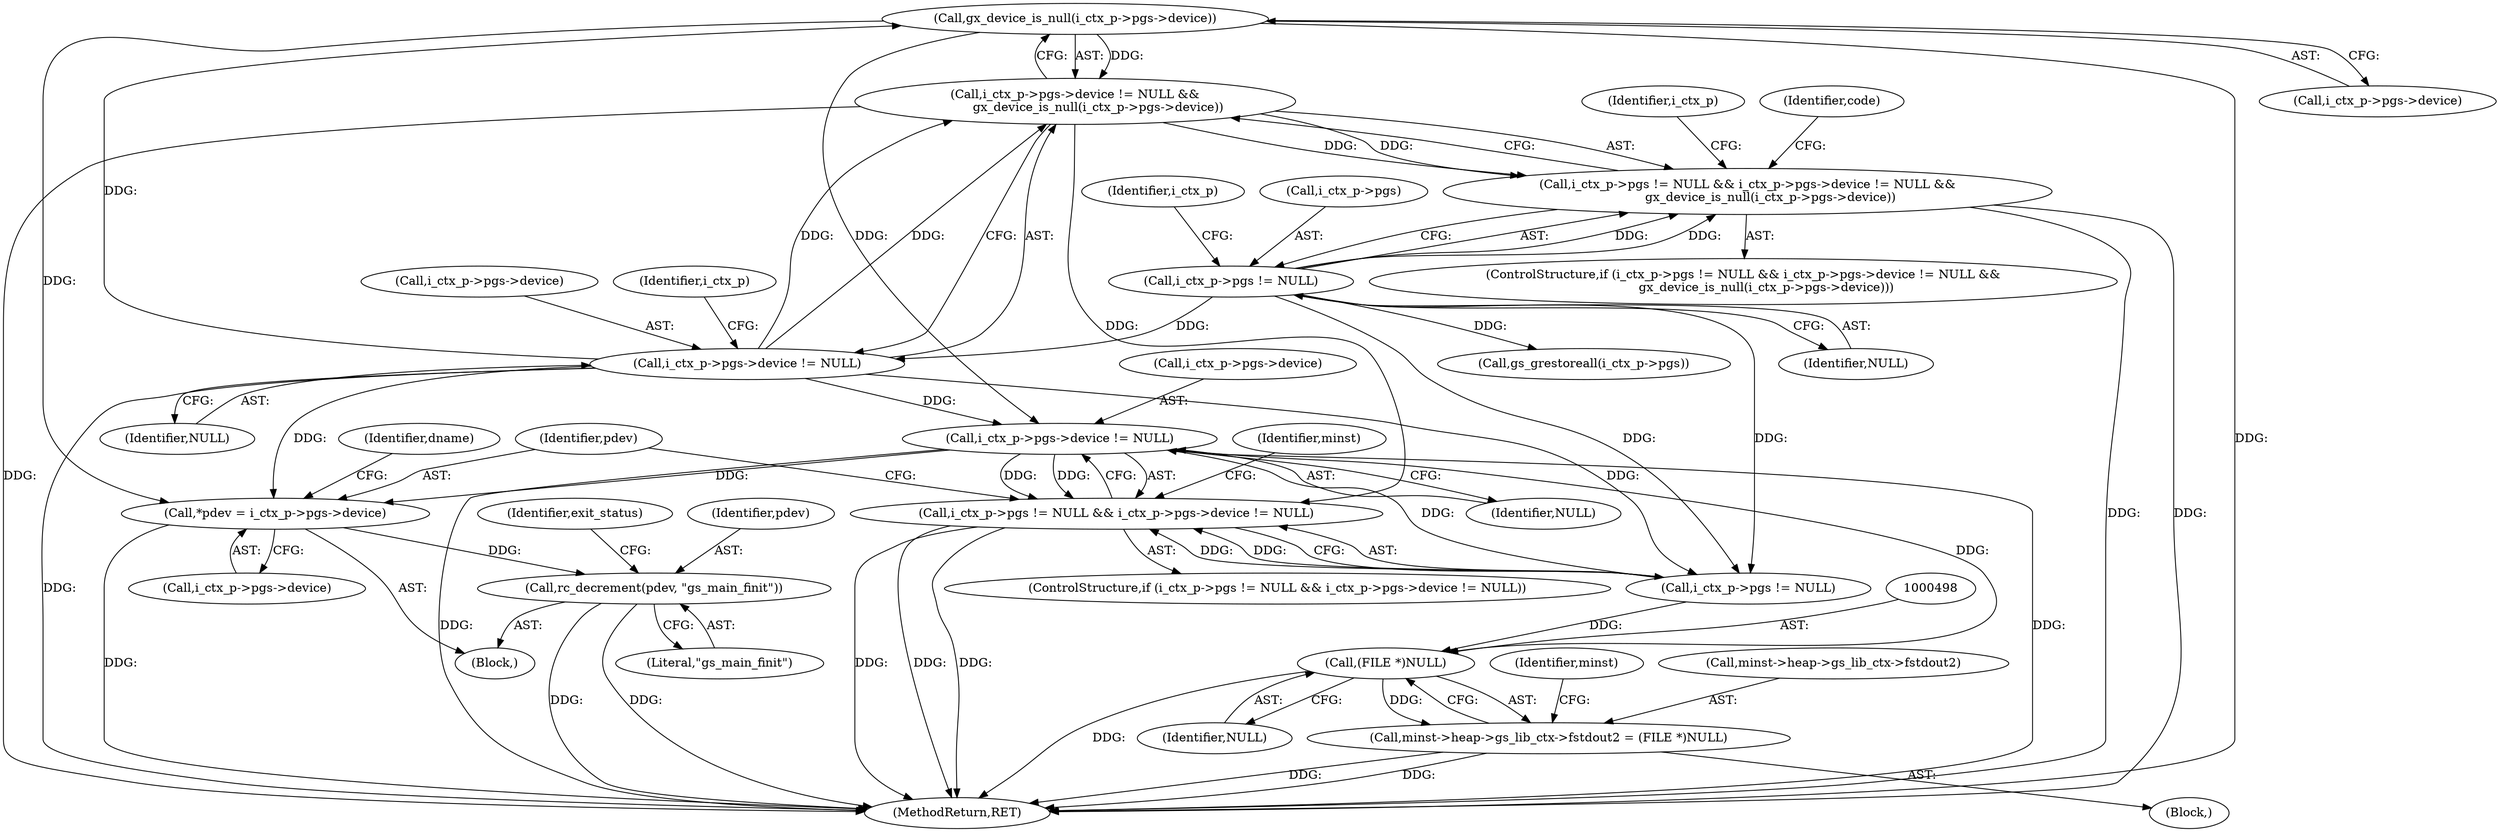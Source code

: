 digraph "0_ghostscript_241d91112771a6104de10b3948c3f350d6690c1d@pointer" {
"1000253" [label="(Call,gx_device_is_null(i_ctx_p->pgs->device))"];
"1000246" [label="(Call,i_ctx_p->pgs->device != NULL)"];
"1000240" [label="(Call,i_ctx_p->pgs != NULL)"];
"1000245" [label="(Call,i_ctx_p->pgs->device != NULL &&\n            gx_device_is_null(i_ctx_p->pgs->device))"];
"1000239" [label="(Call,i_ctx_p->pgs != NULL && i_ctx_p->pgs->device != NULL &&\n            gx_device_is_null(i_ctx_p->pgs->device))"];
"1000274" [label="(Call,i_ctx_p->pgs != NULL && i_ctx_p->pgs->device != NULL)"];
"1000280" [label="(Call,i_ctx_p->pgs->device != NULL)"];
"1000289" [label="(Call,*pdev = i_ctx_p->pgs->device)"];
"1000349" [label="(Call,rc_decrement(pdev, \"gs_main_finit\"))"];
"1000497" [label="(Call,(FILE *)NULL)"];
"1000489" [label="(Call,minst->heap->gs_lib_ctx->fstdout2 = (FILE *)NULL)"];
"1000249" [label="(Identifier,i_ctx_p)"];
"1000497" [label="(Call,(FILE *)NULL)"];
"1000274" [label="(Call,i_ctx_p->pgs != NULL && i_ctx_p->pgs->device != NULL)"];
"1000247" [label="(Call,i_ctx_p->pgs->device)"];
"1000277" [label="(Identifier,i_ctx_p)"];
"1000504" [label="(Identifier,minst)"];
"1000355" [label="(Identifier,exit_status)"];
"1000244" [label="(Identifier,NULL)"];
"1000291" [label="(Call,i_ctx_p->pgs->device)"];
"1000298" [label="(Identifier,dname)"];
"1000286" [label="(Identifier,NULL)"];
"1000275" [label="(Call,i_ctx_p->pgs != NULL)"];
"1000564" [label="(MethodReturn,RET)"];
"1000253" [label="(Call,gx_device_is_null(i_ctx_p->pgs->device))"];
"1000256" [label="(Identifier,i_ctx_p)"];
"1000240" [label="(Call,i_ctx_p->pgs != NULL)"];
"1000480" [label="(Block,)"];
"1000254" [label="(Call,i_ctx_p->pgs->device)"];
"1000262" [label="(Identifier,code)"];
"1000281" [label="(Call,i_ctx_p->pgs->device)"];
"1000263" [label="(Call,gs_grestoreall(i_ctx_p->pgs))"];
"1000241" [label="(Call,i_ctx_p->pgs)"];
"1000489" [label="(Call,minst->heap->gs_lib_ctx->fstdout2 = (FILE *)NULL)"];
"1000349" [label="(Call,rc_decrement(pdev, \"gs_main_finit\"))"];
"1000246" [label="(Call,i_ctx_p->pgs->device != NULL)"];
"1000287" [label="(Block,)"];
"1000238" [label="(ControlStructure,if (i_ctx_p->pgs != NULL && i_ctx_p->pgs->device != NULL &&\n            gx_device_is_null(i_ctx_p->pgs->device)))"];
"1000350" [label="(Identifier,pdev)"];
"1000239" [label="(Call,i_ctx_p->pgs != NULL && i_ctx_p->pgs->device != NULL &&\n            gx_device_is_null(i_ctx_p->pgs->device))"];
"1000499" [label="(Identifier,NULL)"];
"1000273" [label="(ControlStructure,if (i_ctx_p->pgs != NULL && i_ctx_p->pgs->device != NULL))"];
"1000280" [label="(Call,i_ctx_p->pgs->device != NULL)"];
"1000289" [label="(Call,*pdev = i_ctx_p->pgs->device)"];
"1000364" [label="(Identifier,minst)"];
"1000245" [label="(Call,i_ctx_p->pgs->device != NULL &&\n            gx_device_is_null(i_ctx_p->pgs->device))"];
"1000252" [label="(Identifier,NULL)"];
"1000351" [label="(Literal,\"gs_main_finit\")"];
"1000490" [label="(Call,minst->heap->gs_lib_ctx->fstdout2)"];
"1000290" [label="(Identifier,pdev)"];
"1000253" -> "1000245"  [label="AST: "];
"1000253" -> "1000254"  [label="CFG: "];
"1000254" -> "1000253"  [label="AST: "];
"1000245" -> "1000253"  [label="CFG: "];
"1000253" -> "1000564"  [label="DDG: "];
"1000253" -> "1000245"  [label="DDG: "];
"1000246" -> "1000253"  [label="DDG: "];
"1000253" -> "1000280"  [label="DDG: "];
"1000253" -> "1000289"  [label="DDG: "];
"1000246" -> "1000245"  [label="AST: "];
"1000246" -> "1000252"  [label="CFG: "];
"1000247" -> "1000246"  [label="AST: "];
"1000252" -> "1000246"  [label="AST: "];
"1000256" -> "1000246"  [label="CFG: "];
"1000245" -> "1000246"  [label="CFG: "];
"1000246" -> "1000564"  [label="DDG: "];
"1000246" -> "1000245"  [label="DDG: "];
"1000246" -> "1000245"  [label="DDG: "];
"1000240" -> "1000246"  [label="DDG: "];
"1000246" -> "1000275"  [label="DDG: "];
"1000246" -> "1000280"  [label="DDG: "];
"1000246" -> "1000289"  [label="DDG: "];
"1000240" -> "1000239"  [label="AST: "];
"1000240" -> "1000244"  [label="CFG: "];
"1000241" -> "1000240"  [label="AST: "];
"1000244" -> "1000240"  [label="AST: "];
"1000249" -> "1000240"  [label="CFG: "];
"1000239" -> "1000240"  [label="CFG: "];
"1000240" -> "1000239"  [label="DDG: "];
"1000240" -> "1000239"  [label="DDG: "];
"1000240" -> "1000263"  [label="DDG: "];
"1000240" -> "1000275"  [label="DDG: "];
"1000240" -> "1000275"  [label="DDG: "];
"1000245" -> "1000239"  [label="AST: "];
"1000239" -> "1000245"  [label="CFG: "];
"1000245" -> "1000564"  [label="DDG: "];
"1000245" -> "1000239"  [label="DDG: "];
"1000245" -> "1000239"  [label="DDG: "];
"1000245" -> "1000274"  [label="DDG: "];
"1000239" -> "1000238"  [label="AST: "];
"1000262" -> "1000239"  [label="CFG: "];
"1000277" -> "1000239"  [label="CFG: "];
"1000239" -> "1000564"  [label="DDG: "];
"1000239" -> "1000564"  [label="DDG: "];
"1000274" -> "1000273"  [label="AST: "];
"1000274" -> "1000275"  [label="CFG: "];
"1000274" -> "1000280"  [label="CFG: "];
"1000275" -> "1000274"  [label="AST: "];
"1000280" -> "1000274"  [label="AST: "];
"1000290" -> "1000274"  [label="CFG: "];
"1000364" -> "1000274"  [label="CFG: "];
"1000274" -> "1000564"  [label="DDG: "];
"1000274" -> "1000564"  [label="DDG: "];
"1000274" -> "1000564"  [label="DDG: "];
"1000275" -> "1000274"  [label="DDG: "];
"1000275" -> "1000274"  [label="DDG: "];
"1000280" -> "1000274"  [label="DDG: "];
"1000280" -> "1000274"  [label="DDG: "];
"1000280" -> "1000286"  [label="CFG: "];
"1000281" -> "1000280"  [label="AST: "];
"1000286" -> "1000280"  [label="AST: "];
"1000280" -> "1000564"  [label="DDG: "];
"1000280" -> "1000564"  [label="DDG: "];
"1000275" -> "1000280"  [label="DDG: "];
"1000280" -> "1000289"  [label="DDG: "];
"1000280" -> "1000497"  [label="DDG: "];
"1000289" -> "1000287"  [label="AST: "];
"1000289" -> "1000291"  [label="CFG: "];
"1000290" -> "1000289"  [label="AST: "];
"1000291" -> "1000289"  [label="AST: "];
"1000298" -> "1000289"  [label="CFG: "];
"1000289" -> "1000564"  [label="DDG: "];
"1000289" -> "1000349"  [label="DDG: "];
"1000349" -> "1000287"  [label="AST: "];
"1000349" -> "1000351"  [label="CFG: "];
"1000350" -> "1000349"  [label="AST: "];
"1000351" -> "1000349"  [label="AST: "];
"1000355" -> "1000349"  [label="CFG: "];
"1000349" -> "1000564"  [label="DDG: "];
"1000349" -> "1000564"  [label="DDG: "];
"1000497" -> "1000489"  [label="AST: "];
"1000497" -> "1000499"  [label="CFG: "];
"1000498" -> "1000497"  [label="AST: "];
"1000499" -> "1000497"  [label="AST: "];
"1000489" -> "1000497"  [label="CFG: "];
"1000497" -> "1000564"  [label="DDG: "];
"1000497" -> "1000489"  [label="DDG: "];
"1000275" -> "1000497"  [label="DDG: "];
"1000489" -> "1000480"  [label="AST: "];
"1000490" -> "1000489"  [label="AST: "];
"1000504" -> "1000489"  [label="CFG: "];
"1000489" -> "1000564"  [label="DDG: "];
"1000489" -> "1000564"  [label="DDG: "];
}
